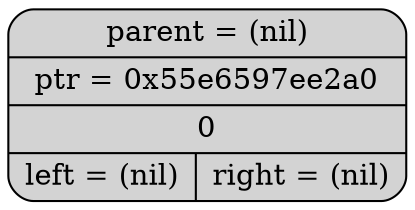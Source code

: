 digraph G
{
node[shape="record", style="rounded, filled"];

p0x55e6597ee2a0[label = "{ <par>parent = (nil) | <ptr>ptr = 0x55e6597ee2a0 | <d>0| { <l>left = (nil)|<r>right = (nil)} }"];

}
